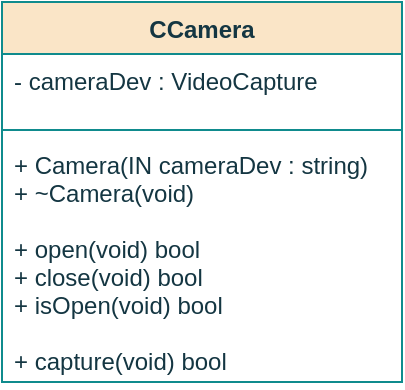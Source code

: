 <mxfile version="16.0.0" type="github" pages="3">
  <diagram id="BIISHURFNEhh7urVzrqM" name="Class">
    <mxGraphModel dx="450" dy="240" grid="1" gridSize="10" guides="1" tooltips="1" connect="1" arrows="1" fold="1" page="1" pageScale="1" pageWidth="850" pageHeight="1100" math="0" shadow="0">
      <root>
        <mxCell id="0" />
        <mxCell id="1" parent="0" />
        <mxCell id="fzbW83kZ4KSZjWXqwc1y-1" value="CCamera" style="swimlane;fontStyle=1;align=center;verticalAlign=top;childLayout=stackLayout;horizontal=1;startSize=26;horizontalStack=0;resizeParent=1;resizeParentMax=0;resizeLast=0;collapsible=1;marginBottom=0;fillColor=#FAE5C7;strokeColor=#0F8B8D;fontColor=#143642;" vertex="1" parent="1">
          <mxGeometry x="320" y="80" width="200" height="190" as="geometry" />
        </mxCell>
        <mxCell id="fzbW83kZ4KSZjWXqwc1y-2" value="- cameraDev : VideoCapture&#xa;&#xa;&#xa;&#xa;" style="text;strokeColor=none;fillColor=none;align=left;verticalAlign=top;spacingLeft=4;spacingRight=4;overflow=hidden;rotatable=0;points=[[0,0.5],[1,0.5]];portConstraint=eastwest;fontColor=#143642;" vertex="1" parent="fzbW83kZ4KSZjWXqwc1y-1">
          <mxGeometry y="26" width="200" height="34" as="geometry" />
        </mxCell>
        <mxCell id="fzbW83kZ4KSZjWXqwc1y-3" value="" style="line;strokeWidth=1;fillColor=none;align=left;verticalAlign=middle;spacingTop=-1;spacingLeft=3;spacingRight=3;rotatable=0;labelPosition=right;points=[];portConstraint=eastwest;labelBackgroundColor=#DAD2D8;strokeColor=#0F8B8D;fontColor=#143642;" vertex="1" parent="fzbW83kZ4KSZjWXqwc1y-1">
          <mxGeometry y="60" width="200" height="8" as="geometry" />
        </mxCell>
        <mxCell id="fzbW83kZ4KSZjWXqwc1y-4" value="+ Camera(IN cameraDev : string)&#xa;+ ~Camera(void)&#xa;&#xa;+ open(void) bool&#xa;+ close(void) bool&#xa;+ isOpen(void) bool&#xa;&#xa;+ capture(void) bool&#xa;&#xa;&#xa;" style="text;strokeColor=none;fillColor=none;align=left;verticalAlign=top;spacingLeft=4;spacingRight=4;overflow=hidden;rotatable=0;points=[[0,0.5],[1,0.5]];portConstraint=eastwest;fontColor=#143642;spacing=2;fontStyle=0" vertex="1" parent="fzbW83kZ4KSZjWXqwc1y-1">
          <mxGeometry y="68" width="200" height="122" as="geometry" />
        </mxCell>
      </root>
    </mxGraphModel>
  </diagram>
  <diagram id="CwXdlkjKGIUQS1eT3D6A" name="Constructor">
    <mxGraphModel dx="643" dy="343" grid="1" gridSize="10" guides="1" tooltips="1" connect="1" arrows="1" fold="1" page="1" pageScale="1" pageWidth="850" pageHeight="1100" math="0" shadow="0">
      <root>
        <mxCell id="nsncnr7u8Bpj5BHrlizS-0" />
        <mxCell id="nsncnr7u8Bpj5BHrlizS-1" parent="nsncnr7u8Bpj5BHrlizS-0" />
        <mxCell id="rbTOA6Ul2XoA9OewIwXF-2" value="" style="edgeStyle=orthogonalEdgeStyle;rounded=1;orthogonalLoop=1;jettySize=auto;html=1;fontFamily=Helvetica;strokeColor=#A8201A;" edge="1" parent="nsncnr7u8Bpj5BHrlizS-1" source="nsncnr7u8Bpj5BHrlizS-38">
          <mxGeometry relative="1" as="geometry">
            <mxPoint x="424.0" y="210" as="targetPoint" />
          </mxGeometry>
        </mxCell>
        <mxCell id="rbTOA6Ul2XoA9OewIwXF-3" value="Returns &lt;i&gt;camDev&lt;/i&gt;" style="edgeLabel;html=1;align=center;verticalAlign=middle;resizable=0;points=[];fontFamily=Helvetica;" vertex="1" connectable="0" parent="rbTOA6Ul2XoA9OewIwXF-2">
          <mxGeometry x="-0.245" y="1" relative="1" as="geometry">
            <mxPoint as="offset" />
          </mxGeometry>
        </mxCell>
        <mxCell id="nsncnr7u8Bpj5BHrlizS-38" value="&lt;b&gt;Open &lt;/b&gt;&lt;i&gt;camDevName&lt;/i&gt;&lt;br&gt;&lt;b&gt;&lt;/b&gt;" style="rounded=0;whiteSpace=wrap;html=1;sketch=0;fontColor=#143642;strokeColor=#0F8B8D;fillColor=#FAE5C7;fontFamily=Helvetica;" vertex="1" parent="nsncnr7u8Bpj5BHrlizS-1">
          <mxGeometry x="355" y="130" width="140" height="40" as="geometry" />
        </mxCell>
        <mxCell id="SHKVx31CJvhjoFBZ8rN0-0" style="edgeStyle=orthogonalEdgeStyle;curved=0;rounded=1;sketch=0;orthogonalLoop=1;jettySize=auto;html=1;exitX=0.5;exitY=1;exitDx=0;exitDy=0;entryX=0.5;entryY=0;entryDx=0;entryDy=0;fontColor=#143642;strokeColor=#A8201A;fillColor=#FAE5C7;" edge="1" parent="nsncnr7u8Bpj5BHrlizS-1" source="SHKVx31CJvhjoFBZ8rN0-1">
          <mxGeometry relative="1" as="geometry">
            <mxPoint x="425" y="130.0" as="targetPoint" />
          </mxGeometry>
        </mxCell>
        <mxCell id="SHKVx31CJvhjoFBZ8rN0-1" value="&lt;div&gt;CCamera&lt;/div&gt;&lt;div&gt;&lt;br&gt;&lt;/div&gt;&lt;div&gt;IN: &lt;i&gt;&lt;span style=&quot;font-weight: normal&quot;&gt;camDevName&lt;/span&gt;&lt;/i&gt;&lt;br&gt;&lt;/div&gt;" style="ellipse;whiteSpace=wrap;html=1;fillColor=#FAE5C7;strokeColor=#0F8B8D;fontColor=#143642;fontStyle=1" vertex="1" parent="nsncnr7u8Bpj5BHrlizS-1">
          <mxGeometry x="355.99" y="40" width="138" height="60" as="geometry" />
        </mxCell>
        <mxCell id="SHKVx31CJvhjoFBZ8rN0-6" value="End" style="ellipse;whiteSpace=wrap;html=1;fillColor=#FAE5C7;strokeColor=#0F8B8D;fontColor=#143642;fontStyle=1" vertex="1" parent="nsncnr7u8Bpj5BHrlizS-1">
          <mxGeometry x="395.87" y="210" width="58.25" height="40" as="geometry" />
        </mxCell>
      </root>
    </mxGraphModel>
  </diagram>
  <diagram id="dSP37sxfm95uvqvysixB" name="Page-7">
    <mxGraphModel dx="1350" dy="720" grid="1" gridSize="10" guides="1" tooltips="1" connect="1" arrows="1" fold="1" page="1" pageScale="1" pageWidth="850" pageHeight="1100" math="0" shadow="0">
      <root>
        <mxCell id="6gWbqxNkPR32ByDbrbmx-0" />
        <mxCell id="6gWbqxNkPR32ByDbrbmx-1" parent="6gWbqxNkPR32ByDbrbmx-0" />
        <mxCell id="6gWbqxNkPR32ByDbrbmx-2" value="" style="edgeStyle=orthogonalEdgeStyle;rounded=0;orthogonalLoop=1;jettySize=auto;html=1;strokeColor=#9C1E18;" edge="1" parent="6gWbqxNkPR32ByDbrbmx-1" source="6gWbqxNkPR32ByDbrbmx-3" target="6gWbqxNkPR32ByDbrbmx-38">
          <mxGeometry relative="1" as="geometry" />
        </mxCell>
        <mxCell id="6gWbqxNkPR32ByDbrbmx-3" value="&lt;b&gt;tCamera&lt;/b&gt;" style="ellipse;whiteSpace=wrap;html=1;fontFamily=Courier New;fillColor=#FAE5C7;strokeColor=#0F8B8D;fontColor=#143642;" vertex="1" parent="6gWbqxNkPR32ByDbrbmx-1">
          <mxGeometry x="145" y="41" width="130" height="50" as="geometry" />
        </mxCell>
        <mxCell id="6gWbqxNkPR32ByDbrbmx-4" style="edgeStyle=orthogonalEdgeStyle;curved=0;rounded=1;sketch=0;orthogonalLoop=1;jettySize=auto;html=1;exitX=0.5;exitY=1;exitDx=0;exitDy=0;entryX=0.5;entryY=0;entryDx=0;entryDy=0;fontFamily=Courier New;fontColor=#143642;strokeColor=#A8201A;fillColor=#FAE5C7;" edge="1" parent="6gWbqxNkPR32ByDbrbmx-1" source="6gWbqxNkPR32ByDbrbmx-5" target="6gWbqxNkPR32ByDbrbmx-7">
          <mxGeometry relative="1" as="geometry" />
        </mxCell>
        <mxCell id="6gWbqxNkPR32ByDbrbmx-5" value="&lt;div&gt;&lt;b&gt;setTimer&lt;/b&gt; (timSampleCam)&lt;br&gt;&lt;/div&gt;" style="rounded=0;whiteSpace=wrap;html=1;sketch=0;fontColor=#143642;strokeColor=#0F8B8D;fillColor=#FAE5C7;fontFamily=Courier New;" vertex="1" parent="6gWbqxNkPR32ByDbrbmx-1">
          <mxGeometry x="150" y="200" width="120" height="40" as="geometry" />
        </mxCell>
        <mxCell id="6gWbqxNkPR32ByDbrbmx-6" style="edgeStyle=orthogonalEdgeStyle;curved=0;rounded=1;sketch=0;orthogonalLoop=1;jettySize=auto;html=1;exitX=0.5;exitY=1;exitDx=0;exitDy=0;entryX=0.5;entryY=0;entryDx=0;entryDy=0;fontFamily=Courier New;fontColor=#143642;strokeColor=#A8201A;fillColor=#FAE5C7;" edge="1" parent="6gWbqxNkPR32ByDbrbmx-1" source="6gWbqxNkPR32ByDbrbmx-7" target="6gWbqxNkPR32ByDbrbmx-9">
          <mxGeometry relative="1" as="geometry" />
        </mxCell>
        <mxCell id="6gWbqxNkPR32ByDbrbmx-7" value="&lt;div&gt;&lt;b&gt;lock&lt;/b&gt;&lt;i&gt; mutCamera&lt;/i&gt;&lt;br&gt;&lt;/div&gt;" style="rounded=0;whiteSpace=wrap;html=1;sketch=0;fontColor=#143642;strokeColor=#0F8B8D;fillColor=#FAE5C7;fontFamily=Courier New;" vertex="1" parent="6gWbqxNkPR32ByDbrbmx-1">
          <mxGeometry x="150" y="280" width="120" height="40" as="geometry" />
        </mxCell>
        <mxCell id="6gWbqxNkPR32ByDbrbmx-8" value="" style="edgeStyle=orthogonalEdgeStyle;curved=0;rounded=1;sketch=0;orthogonalLoop=1;jettySize=auto;html=1;fontFamily=Courier New;fontColor=#143642;strokeColor=#A8201A;fillColor=#FAE5C7;" edge="1" parent="6gWbqxNkPR32ByDbrbmx-1" source="6gWbqxNkPR32ByDbrbmx-9" target="6gWbqxNkPR32ByDbrbmx-12">
          <mxGeometry relative="1" as="geometry" />
        </mxCell>
        <mxCell id="6gWbqxNkPR32ByDbrbmx-9" value="" style="ellipse;whiteSpace=wrap;html=1;aspect=fixed;rounded=0;sketch=0;fontColor=#143642;strokeColor=#0F8B8D;fillColor=#FAE5C7;" vertex="1" parent="6gWbqxNkPR32ByDbrbmx-1">
          <mxGeometry x="200" y="350" width="20" height="20" as="geometry" />
        </mxCell>
        <mxCell id="6gWbqxNkPR32ByDbrbmx-10" value="yes" style="edgeStyle=orthogonalEdgeStyle;curved=0;rounded=1;sketch=0;orthogonalLoop=1;jettySize=auto;html=1;fontFamily=Courier New;fontColor=#143642;strokeColor=#A8201A;fillColor=#FAE5C7;entryX=0.5;entryY=0;entryDx=0;entryDy=0;" edge="1" parent="6gWbqxNkPR32ByDbrbmx-1" source="6gWbqxNkPR32ByDbrbmx-12" target="6gWbqxNkPR32ByDbrbmx-40">
          <mxGeometry relative="1" as="geometry">
            <mxPoint x="210" y="520" as="targetPoint" />
          </mxGeometry>
        </mxCell>
        <mxCell id="6gWbqxNkPR32ByDbrbmx-11" value="no" style="edgeStyle=orthogonalEdgeStyle;rounded=1;sketch=0;orthogonalLoop=1;jettySize=auto;html=1;entryX=0;entryY=0.5;entryDx=0;entryDy=0;fontFamily=Courier New;fontColor=#143642;strokeColor=#A8201A;fillColor=#FAE5C7;" edge="1" parent="6gWbqxNkPR32ByDbrbmx-1" source="6gWbqxNkPR32ByDbrbmx-12" target="6gWbqxNkPR32ByDbrbmx-9">
          <mxGeometry x="-0.804" relative="1" as="geometry">
            <Array as="points">
              <mxPoint x="80" y="440" />
              <mxPoint x="80" y="360" />
            </Array>
            <mxPoint as="offset" />
          </mxGeometry>
        </mxCell>
        <mxCell id="6gWbqxNkPR32ByDbrbmx-12" value="&lt;div&gt;&lt;b&gt;condCameraAcquire&lt;/b&gt;&lt;/div&gt;&lt;div&gt;notified?&lt;br&gt;&lt;/div&gt;" style="rhombus;whiteSpace=wrap;html=1;rounded=0;sketch=0;fontColor=#143642;strokeColor=#0F8B8D;fillColor=#FAE5C7;fontFamily=Courier New;" vertex="1" parent="6gWbqxNkPR32ByDbrbmx-1">
          <mxGeometry x="135" y="400" width="150" height="80" as="geometry" />
        </mxCell>
        <mxCell id="6gWbqxNkPR32ByDbrbmx-13" value="&lt;b&gt;1&lt;/b&gt;" style="ellipse;whiteSpace=wrap;html=1;aspect=fixed;rounded=0;sketch=0;fontColor=#143642;strokeColor=#0F8B8D;fillColor=#FAE5C7;" vertex="1" parent="6gWbqxNkPR32ByDbrbmx-1">
          <mxGeometry x="200" y="740" width="20" height="20" as="geometry" />
        </mxCell>
        <mxCell id="6gWbqxNkPR32ByDbrbmx-14" value="" style="edgeStyle=orthogonalEdgeStyle;rounded=0;sketch=0;orthogonalLoop=1;jettySize=auto;html=1;fontFamily=Courier New;fontColor=#143642;strokeColor=#A8201A;fillColor=#FAE5C7;" edge="1" parent="6gWbqxNkPR32ByDbrbmx-1" source="6gWbqxNkPR32ByDbrbmx-15" target="6gWbqxNkPR32ByDbrbmx-20">
          <mxGeometry relative="1" as="geometry" />
        </mxCell>
        <mxCell id="6gWbqxNkPR32ByDbrbmx-15" value="&lt;b&gt;1&lt;/b&gt;" style="ellipse;whiteSpace=wrap;html=1;aspect=fixed;rounded=0;sketch=0;fontColor=#143642;strokeColor=#0F8B8D;fillColor=#FAE5C7;" vertex="1" parent="6gWbqxNkPR32ByDbrbmx-1">
          <mxGeometry x="530" y="41" width="20" height="20" as="geometry" />
        </mxCell>
        <mxCell id="6gWbqxNkPR32ByDbrbmx-16" style="edgeStyle=orthogonalEdgeStyle;rounded=1;orthogonalLoop=1;jettySize=auto;html=1;entryX=1;entryY=0.5;entryDx=0;entryDy=0;strokeColor=#9C1E18;" edge="1" parent="6gWbqxNkPR32ByDbrbmx-1" source="6gWbqxNkPR32ByDbrbmx-17" target="6gWbqxNkPR32ByDbrbmx-31">
          <mxGeometry relative="1" as="geometry">
            <Array as="points">
              <mxPoint x="665" y="251" />
            </Array>
          </mxGeometry>
        </mxCell>
        <mxCell id="6gWbqxNkPR32ByDbrbmx-17" value="&lt;b&gt;searchParkingSpots&lt;/b&gt;" style="shape=process;whiteSpace=wrap;html=1;backgroundOutline=1;rounded=0;sketch=0;fontFamily=Courier New;fontColor=#143642;strokeColor=#0F8B8D;fillColor=#FAE5C7;" vertex="1" parent="6gWbqxNkPR32ByDbrbmx-1">
          <mxGeometry x="580" y="181" width="170" height="40" as="geometry" />
        </mxCell>
        <mxCell id="6gWbqxNkPR32ByDbrbmx-18" value="no" style="edgeStyle=orthogonalEdgeStyle;rounded=1;sketch=0;orthogonalLoop=1;jettySize=auto;html=1;entryX=0.5;entryY=0;entryDx=0;entryDy=0;fontFamily=Courier New;fontColor=#143642;strokeColor=#A8201A;fillColor=#FAE5C7;" edge="1" parent="6gWbqxNkPR32ByDbrbmx-1" source="6gWbqxNkPR32ByDbrbmx-20" target="6gWbqxNkPR32ByDbrbmx-17">
          <mxGeometry x="-0.5" relative="1" as="geometry">
            <Array as="points">
              <mxPoint x="665" y="141" />
            </Array>
            <mxPoint as="offset" />
          </mxGeometry>
        </mxCell>
        <mxCell id="6gWbqxNkPR32ByDbrbmx-19" value="yes" style="edgeStyle=orthogonalEdgeStyle;rounded=1;sketch=0;orthogonalLoop=1;jettySize=auto;html=1;fontFamily=Courier New;fontColor=#143642;strokeColor=#A8201A;fillColor=#FAE5C7;entryX=0;entryY=0.5;entryDx=0;entryDy=0;" edge="1" parent="6gWbqxNkPR32ByDbrbmx-1" source="6gWbqxNkPR32ByDbrbmx-20" target="6gWbqxNkPR32ByDbrbmx-31">
          <mxGeometry x="-0.864" y="-1" relative="1" as="geometry">
            <Array as="points">
              <mxPoint x="420" y="141" />
              <mxPoint x="420" y="251" />
            </Array>
            <mxPoint as="offset" />
            <mxPoint x="400" y="221" as="targetPoint" />
          </mxGeometry>
        </mxCell>
        <mxCell id="6gWbqxNkPR32ByDbrbmx-20" value="park_coords stored?" style="rhombus;whiteSpace=wrap;html=1;rounded=0;sketch=0;fontColor=#143642;strokeColor=#0F8B8D;fillColor=#FAE5C7;fontFamily=Courier New;verticalAlign=middle;labelPosition=center;verticalLabelPosition=middle;align=center;" vertex="1" parent="6gWbqxNkPR32ByDbrbmx-1">
          <mxGeometry x="455" y="101" width="170" height="80" as="geometry" />
        </mxCell>
        <mxCell id="6gWbqxNkPR32ByDbrbmx-21" value="yes" style="edgeStyle=orthogonalEdgeStyle;rounded=1;sketch=0;orthogonalLoop=1;jettySize=auto;html=1;entryX=0.5;entryY=0;entryDx=0;entryDy=0;fontFamily=Courier New;fontColor=#143642;strokeColor=#A8201A;fillColor=#FAE5C7;" edge="1" parent="6gWbqxNkPR32ByDbrbmx-1" source="6gWbqxNkPR32ByDbrbmx-23" target="6gWbqxNkPR32ByDbrbmx-25">
          <mxGeometry x="-0.368" relative="1" as="geometry">
            <Array as="points">
              <mxPoint x="680" y="381" />
            </Array>
            <mxPoint as="offset" />
          </mxGeometry>
        </mxCell>
        <mxCell id="6gWbqxNkPR32ByDbrbmx-22" value="no" style="edgeStyle=orthogonalEdgeStyle;rounded=1;sketch=0;orthogonalLoop=1;jettySize=auto;html=1;fontFamily=Courier New;fontColor=#143642;strokeColor=#A8201A;fillColor=#FAE5C7;entryX=0.5;entryY=0;entryDx=0;entryDy=0;" edge="1" parent="6gWbqxNkPR32ByDbrbmx-1" source="6gWbqxNkPR32ByDbrbmx-23" target="6gWbqxNkPR32ByDbrbmx-46">
          <mxGeometry x="-0.605" relative="1" as="geometry">
            <Array as="points">
              <mxPoint x="418" y="381" />
              <mxPoint x="418" y="400" />
            </Array>
            <mxPoint as="offset" />
            <mxPoint x="440" y="410" as="targetPoint" />
          </mxGeometry>
        </mxCell>
        <mxCell id="6gWbqxNkPR32ByDbrbmx-23" value="points_coords = cars_coords?" style="rhombus;whiteSpace=wrap;html=1;rounded=0;sketch=0;fontColor=#143642;strokeColor=#0F8B8D;fillColor=#FAE5C7;fontFamily=Courier New;verticalAlign=middle;labelPosition=center;verticalLabelPosition=middle;align=center;" vertex="1" parent="6gWbqxNkPR32ByDbrbmx-1">
          <mxGeometry x="455" y="341" width="170" height="80" as="geometry" />
        </mxCell>
        <mxCell id="6gWbqxNkPR32ByDbrbmx-24" style="edgeStyle=orthogonalEdgeStyle;rounded=1;sketch=0;orthogonalLoop=1;jettySize=auto;html=1;entryX=1;entryY=0.5;entryDx=0;entryDy=0;fontFamily=Courier New;fontColor=#143642;strokeColor=#A8201A;fillColor=#FAE5C7;" edge="1" parent="6gWbqxNkPR32ByDbrbmx-1" source="6gWbqxNkPR32ByDbrbmx-25" target="6gWbqxNkPR32ByDbrbmx-27">
          <mxGeometry relative="1" as="geometry">
            <Array as="points">
              <mxPoint x="680" y="501" />
            </Array>
          </mxGeometry>
        </mxCell>
        <mxCell id="6gWbqxNkPR32ByDbrbmx-25" value="parking_spot &amp;lt;- OCCUPIED" style="rounded=0;whiteSpace=wrap;html=1;sketch=0;fontColor=#143642;strokeColor=#0F8B8D;fillColor=#FAE5C7;fontFamily=Courier New;" vertex="1" parent="6gWbqxNkPR32ByDbrbmx-1">
          <mxGeometry x="612.5" y="421" width="135" height="40" as="geometry" />
        </mxCell>
        <mxCell id="6gWbqxNkPR32ByDbrbmx-26" value="" style="edgeStyle=orthogonalEdgeStyle;rounded=1;orthogonalLoop=1;jettySize=auto;html=1;strokeColor=#9C1E18;" edge="1" parent="6gWbqxNkPR32ByDbrbmx-1" source="6gWbqxNkPR32ByDbrbmx-27" target="6gWbqxNkPR32ByDbrbmx-49">
          <mxGeometry relative="1" as="geometry" />
        </mxCell>
        <mxCell id="6gWbqxNkPR32ByDbrbmx-27" value="" style="ellipse;whiteSpace=wrap;html=1;aspect=fixed;rounded=0;sketch=0;fontColor=#143642;strokeColor=#0F8B8D;fillColor=#FAE5C7;" vertex="1" parent="6gWbqxNkPR32ByDbrbmx-1">
          <mxGeometry x="530" y="491" width="20" height="20" as="geometry" />
        </mxCell>
        <mxCell id="6gWbqxNkPR32ByDbrbmx-28" value="" style="edgeStyle=orthogonalEdgeStyle;rounded=0;sketch=0;orthogonalLoop=1;jettySize=auto;html=1;fontFamily=Courier New;fontColor=#143642;strokeColor=#A8201A;fillColor=#FAE5C7;" edge="1" parent="6gWbqxNkPR32ByDbrbmx-1" source="6gWbqxNkPR32ByDbrbmx-29" target="6gWbqxNkPR32ByDbrbmx-9">
          <mxGeometry relative="1" as="geometry" />
        </mxCell>
        <mxCell id="6gWbqxNkPR32ByDbrbmx-29" value="2" style="ellipse;whiteSpace=wrap;html=1;aspect=fixed;rounded=0;sketch=0;fontColor=#143642;strokeColor=#0F8B8D;fillColor=#FAE5C7;fontStyle=1" vertex="1" parent="6gWbqxNkPR32ByDbrbmx-1">
          <mxGeometry x="280" y="350" width="20" height="20" as="geometry" />
        </mxCell>
        <mxCell id="6gWbqxNkPR32ByDbrbmx-30" style="edgeStyle=orthogonalEdgeStyle;rounded=0;orthogonalLoop=1;jettySize=auto;html=1;exitX=0.5;exitY=1;exitDx=0;exitDy=0;entryX=0.5;entryY=0;entryDx=0;entryDy=0;strokeColor=#9C1E18;" edge="1" parent="6gWbqxNkPR32ByDbrbmx-1" source="6gWbqxNkPR32ByDbrbmx-31" target="6gWbqxNkPR32ByDbrbmx-44">
          <mxGeometry relative="1" as="geometry" />
        </mxCell>
        <mxCell id="6gWbqxNkPR32ByDbrbmx-31" value="" style="ellipse;whiteSpace=wrap;html=1;aspect=fixed;rounded=0;sketch=0;fontColor=#143642;strokeColor=#0F8B8D;fillColor=#FAE5C7;" vertex="1" parent="6gWbqxNkPR32ByDbrbmx-1">
          <mxGeometry x="530" y="241" width="20" height="20" as="geometry" />
        </mxCell>
        <mxCell id="6gWbqxNkPR32ByDbrbmx-32" value="" style="edgeStyle=orthogonalEdgeStyle;rounded=1;sketch=0;orthogonalLoop=1;jettySize=auto;html=1;fontFamily=Courier New;fontColor=#143642;strokeColor=#A8201A;fillColor=#FAE5C7;" edge="1" parent="6gWbqxNkPR32ByDbrbmx-1" source="6gWbqxNkPR32ByDbrbmx-33" target="6gWbqxNkPR32ByDbrbmx-34">
          <mxGeometry relative="1" as="geometry" />
        </mxCell>
        <mxCell id="6gWbqxNkPR32ByDbrbmx-33" value="&lt;b&gt;disableTimer &lt;/b&gt;(timCamMax)&lt;b&gt; &lt;/b&gt;" style="rounded=0;whiteSpace=wrap;html=1;sketch=0;fontColor=#143642;strokeColor=#0F8B8D;fillColor=#FAE5C7;fontFamily=Courier New;" vertex="1" parent="6gWbqxNkPR32ByDbrbmx-1">
          <mxGeometry x="480" y="800" width="120" height="40" as="geometry" />
        </mxCell>
        <mxCell id="6gWbqxNkPR32ByDbrbmx-34" value="2" style="ellipse;whiteSpace=wrap;html=1;aspect=fixed;rounded=0;sketch=0;fontColor=#143642;strokeColor=#0F8B8D;fillColor=#FAE5C7;fontStyle=1" vertex="1" parent="6gWbqxNkPR32ByDbrbmx-1">
          <mxGeometry x="530" y="860" width="20" height="20" as="geometry" />
        </mxCell>
        <mxCell id="6gWbqxNkPR32ByDbrbmx-35" value="" style="edgeStyle=orthogonalEdgeStyle;rounded=0;orthogonalLoop=1;jettySize=auto;html=1;strokeColor=#9C1E18;" edge="1" parent="6gWbqxNkPR32ByDbrbmx-1" source="6gWbqxNkPR32ByDbrbmx-36" target="6gWbqxNkPR32ByDbrbmx-42">
          <mxGeometry relative="1" as="geometry" />
        </mxCell>
        <mxCell id="6gWbqxNkPR32ByDbrbmx-36" value="&lt;b&gt;Unlock&lt;/b&gt; &lt;i&gt;mutCamera&lt;/i&gt;" style="rounded=0;whiteSpace=wrap;html=1;sketch=0;fontColor=#143642;strokeColor=#0F8B8D;fillColor=#FAE5C7;fontFamily=Courier New;" vertex="1" parent="6gWbqxNkPR32ByDbrbmx-1">
          <mxGeometry x="150" y="600" width="120" height="40" as="geometry" />
        </mxCell>
        <mxCell id="6gWbqxNkPR32ByDbrbmx-37" style="edgeStyle=orthogonalEdgeStyle;rounded=0;orthogonalLoop=1;jettySize=auto;html=1;exitX=0.5;exitY=1;exitDx=0;exitDy=0;entryX=0.5;entryY=0;entryDx=0;entryDy=0;strokeColor=#9C1E18;" edge="1" parent="6gWbqxNkPR32ByDbrbmx-1" source="6gWbqxNkPR32ByDbrbmx-38" target="6gWbqxNkPR32ByDbrbmx-5">
          <mxGeometry relative="1" as="geometry" />
        </mxCell>
        <mxCell id="6gWbqxNkPR32ByDbrbmx-38" value="&lt;b&gt;Init&lt;/b&gt; Camera Device" style="rounded=0;whiteSpace=wrap;html=1;sketch=0;fontColor=#143642;strokeColor=#0F8B8D;fillColor=#FAE5C7;fontFamily=Courier New;" vertex="1" parent="6gWbqxNkPR32ByDbrbmx-1">
          <mxGeometry x="150" y="121" width="120" height="40" as="geometry" />
        </mxCell>
        <mxCell id="6gWbqxNkPR32ByDbrbmx-39" value="" style="edgeStyle=orthogonalEdgeStyle;rounded=0;orthogonalLoop=1;jettySize=auto;html=1;strokeColor=#9C1E18;" edge="1" parent="6gWbqxNkPR32ByDbrbmx-1" source="6gWbqxNkPR32ByDbrbmx-40" target="6gWbqxNkPR32ByDbrbmx-36">
          <mxGeometry relative="1" as="geometry" />
        </mxCell>
        <mxCell id="6gWbqxNkPR32ByDbrbmx-40" value="frame &amp;lt;- &lt;b&gt;captureFrame&lt;/b&gt;" style="rounded=0;whiteSpace=wrap;html=1;sketch=0;fontColor=#143642;strokeColor=#0F8B8D;fillColor=#FAE5C7;fontFamily=Courier New;" vertex="1" parent="6gWbqxNkPR32ByDbrbmx-1">
          <mxGeometry x="150" y="520" width="120" height="40" as="geometry" />
        </mxCell>
        <mxCell id="6gWbqxNkPR32ByDbrbmx-41" style="edgeStyle=orthogonalEdgeStyle;rounded=0;orthogonalLoop=1;jettySize=auto;html=1;exitX=0.5;exitY=1;exitDx=0;exitDy=0;entryX=0.5;entryY=0;entryDx=0;entryDy=0;strokeColor=#9C1E18;" edge="1" parent="6gWbqxNkPR32ByDbrbmx-1" source="6gWbqxNkPR32ByDbrbmx-42" target="6gWbqxNkPR32ByDbrbmx-13">
          <mxGeometry relative="1" as="geometry" />
        </mxCell>
        <mxCell id="6gWbqxNkPR32ByDbrbmx-42" value="&lt;div&gt;&lt;b&gt;setTimer&lt;/b&gt;&lt;br&gt;&lt;/div&gt;&lt;div&gt;(timCamMax)&lt;/div&gt;" style="rounded=0;whiteSpace=wrap;html=1;sketch=0;fontColor=#143642;strokeColor=#0F8B8D;fillColor=#FAE5C7;fontFamily=Courier New;" vertex="1" parent="6gWbqxNkPR32ByDbrbmx-1">
          <mxGeometry x="150" y="680" width="120" height="40" as="geometry" />
        </mxCell>
        <mxCell id="6gWbqxNkPR32ByDbrbmx-43" style="edgeStyle=orthogonalEdgeStyle;rounded=0;orthogonalLoop=1;jettySize=auto;html=1;exitX=0.5;exitY=1;exitDx=0;exitDy=0;entryX=0.5;entryY=0;entryDx=0;entryDy=0;strokeColor=#9C1E18;" edge="1" parent="6gWbqxNkPR32ByDbrbmx-1" source="6gWbqxNkPR32ByDbrbmx-44" target="6gWbqxNkPR32ByDbrbmx-23">
          <mxGeometry relative="1" as="geometry" />
        </mxCell>
        <mxCell id="6gWbqxNkPR32ByDbrbmx-44" value="object_coords &amp;lt;- &lt;b&gt;detectCars&lt;/b&gt;(frame)" style="rounded=0;whiteSpace=wrap;html=1;sketch=0;fontColor=#143642;strokeColor=#0F8B8D;fillColor=#FAE5C7;fontFamily=Courier New;" vertex="1" parent="6gWbqxNkPR32ByDbrbmx-1">
          <mxGeometry x="440" y="280" width="200" height="40" as="geometry" />
        </mxCell>
        <mxCell id="6gWbqxNkPR32ByDbrbmx-45" style="edgeStyle=orthogonalEdgeStyle;rounded=1;orthogonalLoop=1;jettySize=auto;html=1;entryX=0;entryY=0.5;entryDx=0;entryDy=0;strokeColor=#9C1E18;" edge="1" parent="6gWbqxNkPR32ByDbrbmx-1" source="6gWbqxNkPR32ByDbrbmx-46" target="6gWbqxNkPR32ByDbrbmx-27">
          <mxGeometry relative="1" as="geometry">
            <Array as="points">
              <mxPoint x="418" y="501" />
            </Array>
          </mxGeometry>
        </mxCell>
        <mxCell id="6gWbqxNkPR32ByDbrbmx-46" value="parking_spot &amp;lt;-EMPTY" style="rounded=0;whiteSpace=wrap;html=1;sketch=0;fontColor=#143642;strokeColor=#0F8B8D;fillColor=#FAE5C7;fontFamily=Courier New;" vertex="1" parent="6gWbqxNkPR32ByDbrbmx-1">
          <mxGeometry x="350" y="420" width="135" height="40" as="geometry" />
        </mxCell>
        <mxCell id="6gWbqxNkPR32ByDbrbmx-47" value="no" style="edgeStyle=orthogonalEdgeStyle;rounded=1;orthogonalLoop=1;jettySize=auto;html=1;exitX=0;exitY=0.5;exitDx=0;exitDy=0;entryX=0.5;entryY=0;entryDx=0;entryDy=0;strokeColor=#9C1E18;" edge="1" parent="6gWbqxNkPR32ByDbrbmx-1" source="6gWbqxNkPR32ByDbrbmx-49" target="6gWbqxNkPR32ByDbrbmx-51">
          <mxGeometry x="-0.643" relative="1" as="geometry">
            <mxPoint as="offset" />
          </mxGeometry>
        </mxCell>
        <mxCell id="6gWbqxNkPR32ByDbrbmx-48" value="yes" style="edgeStyle=orthogonalEdgeStyle;rounded=1;orthogonalLoop=1;jettySize=auto;html=1;entryX=1;entryY=0.5;entryDx=0;entryDy=0;strokeColor=#9C1E18;" edge="1" parent="6gWbqxNkPR32ByDbrbmx-1" source="6gWbqxNkPR32ByDbrbmx-49" target="6gWbqxNkPR32ByDbrbmx-55">
          <mxGeometry x="-0.872" relative="1" as="geometry">
            <Array as="points">
              <mxPoint x="680" y="570" />
              <mxPoint x="680" y="750" />
            </Array>
            <mxPoint as="offset" />
          </mxGeometry>
        </mxCell>
        <mxCell id="6gWbqxNkPR32ByDbrbmx-49" value="&lt;div&gt;park[points_coords]=&lt;br&gt;&lt;/div&gt;&lt;div&gt;parking_spot?&lt;/div&gt;" style="rhombus;whiteSpace=wrap;html=1;rounded=0;sketch=0;fontColor=#143642;strokeColor=#0F8B8D;fillColor=#FAE5C7;fontFamily=Courier New;verticalAlign=middle;labelPosition=center;verticalLabelPosition=middle;align=center;" vertex="1" parent="6gWbqxNkPR32ByDbrbmx-1">
          <mxGeometry x="442.5" y="530" width="195" height="80" as="geometry" />
        </mxCell>
        <mxCell id="6gWbqxNkPR32ByDbrbmx-50" value="" style="edgeStyle=orthogonalEdgeStyle;rounded=1;orthogonalLoop=1;jettySize=auto;html=1;strokeColor=#9C1E18;" edge="1" parent="6gWbqxNkPR32ByDbrbmx-1" source="6gWbqxNkPR32ByDbrbmx-51" target="6gWbqxNkPR32ByDbrbmx-53">
          <mxGeometry relative="1" as="geometry" />
        </mxCell>
        <mxCell id="6gWbqxNkPR32ByDbrbmx-51" value="parks[points_coords] &amp;lt;- parking_spot" style="rounded=0;whiteSpace=wrap;html=1;sketch=0;fontColor=#143642;strokeColor=#0F8B8D;fillColor=#FAE5C7;fontFamily=Courier New;" vertex="1" parent="6gWbqxNkPR32ByDbrbmx-1">
          <mxGeometry x="340" y="610" width="145" height="40" as="geometry" />
        </mxCell>
        <mxCell id="6gWbqxNkPR32ByDbrbmx-52" style="edgeStyle=orthogonalEdgeStyle;rounded=1;orthogonalLoop=1;jettySize=auto;html=1;entryX=0;entryY=0.5;entryDx=0;entryDy=0;strokeColor=#9C1E18;" edge="1" parent="6gWbqxNkPR32ByDbrbmx-1" source="6gWbqxNkPR32ByDbrbmx-53" target="6gWbqxNkPR32ByDbrbmx-55">
          <mxGeometry relative="1" as="geometry">
            <Array as="points">
              <mxPoint x="413" y="750" />
            </Array>
          </mxGeometry>
        </mxCell>
        <mxCell id="6gWbqxNkPR32ByDbrbmx-53" value="&lt;b&gt;send message&lt;/b&gt;&lt;br&gt;(parks[points_coords])" style="rounded=0;whiteSpace=wrap;html=1;sketch=0;fontColor=#143642;strokeColor=#0F8B8D;fillColor=#FAE5C7;fontFamily=Courier New;" vertex="1" parent="6gWbqxNkPR32ByDbrbmx-1">
          <mxGeometry x="332.5" y="680" width="160" height="40" as="geometry" />
        </mxCell>
        <mxCell id="6gWbqxNkPR32ByDbrbmx-54" value="" style="edgeStyle=orthogonalEdgeStyle;rounded=1;orthogonalLoop=1;jettySize=auto;html=1;strokeColor=#9C1E18;" edge="1" parent="6gWbqxNkPR32ByDbrbmx-1" source="6gWbqxNkPR32ByDbrbmx-55" target="6gWbqxNkPR32ByDbrbmx-33">
          <mxGeometry relative="1" as="geometry" />
        </mxCell>
        <mxCell id="6gWbqxNkPR32ByDbrbmx-55" value="" style="ellipse;whiteSpace=wrap;html=1;aspect=fixed;rounded=0;sketch=0;fontColor=#143642;strokeColor=#0F8B8D;fillColor=#FAE5C7;" vertex="1" parent="6gWbqxNkPR32ByDbrbmx-1">
          <mxGeometry x="530" y="740" width="20" height="20" as="geometry" />
        </mxCell>
      </root>
    </mxGraphModel>
  </diagram>
</mxfile>
